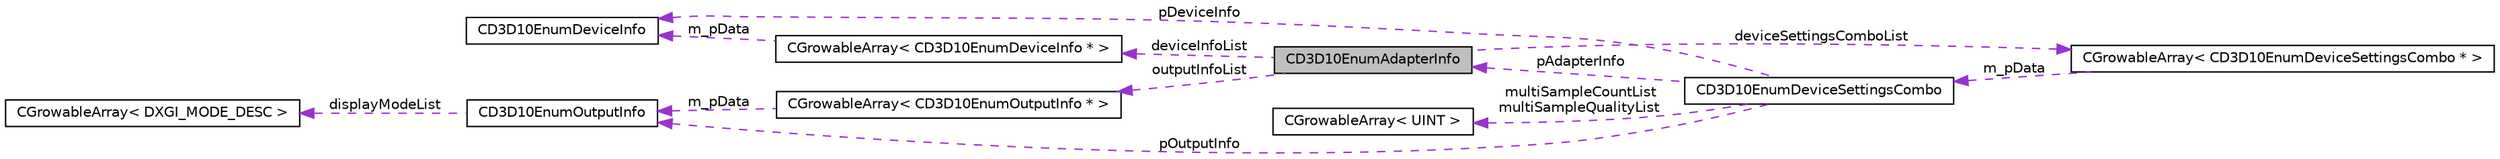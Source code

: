 digraph G
{
  edge [fontname="Helvetica",fontsize="10",labelfontname="Helvetica",labelfontsize="10"];
  node [fontname="Helvetica",fontsize="10",shape=record];
  rankdir="LR";
  Node1 [label="CD3D10EnumAdapterInfo",height=0.2,width=0.4,color="black", fillcolor="grey75", style="filled" fontcolor="black"];
  Node2 -> Node1 [dir="back",color="darkorchid3",fontsize="10",style="dashed",label=" deviceInfoList" ,fontname="Helvetica"];
  Node2 [label="CGrowableArray\< CD3D10EnumDeviceInfo * \>",height=0.2,width=0.4,color="black", fillcolor="white", style="filled",URL="$class_c_growable_array.html"];
  Node3 -> Node2 [dir="back",color="darkorchid3",fontsize="10",style="dashed",label=" m_pData" ,fontname="Helvetica"];
  Node3 [label="CD3D10EnumDeviceInfo",height=0.2,width=0.4,color="black", fillcolor="white", style="filled",URL="$class_c_d3_d10_enum_device_info.html"];
  Node4 -> Node1 [dir="back",color="darkorchid3",fontsize="10",style="dashed",label=" deviceSettingsComboList" ,fontname="Helvetica"];
  Node4 [label="CGrowableArray\< CD3D10EnumDeviceSettingsCombo * \>",height=0.2,width=0.4,color="black", fillcolor="white", style="filled",URL="$class_c_growable_array.html"];
  Node5 -> Node4 [dir="back",color="darkorchid3",fontsize="10",style="dashed",label=" m_pData" ,fontname="Helvetica"];
  Node5 [label="CD3D10EnumDeviceSettingsCombo",height=0.2,width=0.4,color="black", fillcolor="white", style="filled",URL="$struct_c_d3_d10_enum_device_settings_combo.html"];
  Node6 -> Node5 [dir="back",color="darkorchid3",fontsize="10",style="dashed",label=" pOutputInfo" ,fontname="Helvetica"];
  Node6 [label="CD3D10EnumOutputInfo",height=0.2,width=0.4,color="black", fillcolor="white", style="filled",URL="$class_c_d3_d10_enum_output_info.html"];
  Node7 -> Node6 [dir="back",color="darkorchid3",fontsize="10",style="dashed",label=" displayModeList" ,fontname="Helvetica"];
  Node7 [label="CGrowableArray\< DXGI_MODE_DESC \>",height=0.2,width=0.4,color="black", fillcolor="white", style="filled",URL="$class_c_growable_array.html"];
  Node1 -> Node5 [dir="back",color="darkorchid3",fontsize="10",style="dashed",label=" pAdapterInfo" ,fontname="Helvetica"];
  Node8 -> Node5 [dir="back",color="darkorchid3",fontsize="10",style="dashed",label=" multiSampleCountList\nmultiSampleQualityList" ,fontname="Helvetica"];
  Node8 [label="CGrowableArray\< UINT \>",height=0.2,width=0.4,color="black", fillcolor="white", style="filled",URL="$class_c_growable_array.html"];
  Node3 -> Node5 [dir="back",color="darkorchid3",fontsize="10",style="dashed",label=" pDeviceInfo" ,fontname="Helvetica"];
  Node9 -> Node1 [dir="back",color="darkorchid3",fontsize="10",style="dashed",label=" outputInfoList" ,fontname="Helvetica"];
  Node9 [label="CGrowableArray\< CD3D10EnumOutputInfo * \>",height=0.2,width=0.4,color="black", fillcolor="white", style="filled",URL="$class_c_growable_array.html"];
  Node6 -> Node9 [dir="back",color="darkorchid3",fontsize="10",style="dashed",label=" m_pData" ,fontname="Helvetica"];
}
